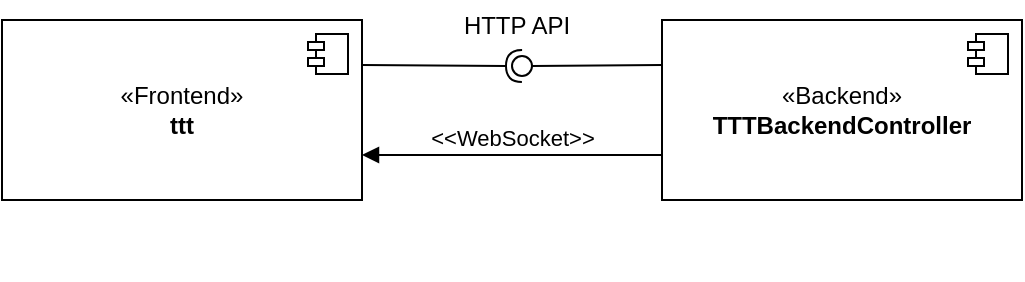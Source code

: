 <mxfile version="28.1.2">
  <diagram name="Page-1" id="hPLFLNCzP9YTUx1bAyO7">
    <mxGraphModel dx="1073" dy="653" grid="1" gridSize="10" guides="1" tooltips="1" connect="1" arrows="1" fold="1" page="1" pageScale="1" pageWidth="1169" pageHeight="827" math="0" shadow="0">
      <root>
        <mxCell id="0" />
        <mxCell id="1" parent="0" />
        <mxCell id="OyBseBu09PJLBTOF5ZKP-1" value="«Frontend»&lt;br&gt;&lt;b&gt;ttt&lt;/b&gt;" style="html=1;dropTarget=0;whiteSpace=wrap;" vertex="1" parent="1">
          <mxGeometry x="60" y="80" width="180" height="90" as="geometry" />
        </mxCell>
        <mxCell id="OyBseBu09PJLBTOF5ZKP-2" value="" style="shape=module;jettyWidth=8;jettyHeight=4;" vertex="1" parent="OyBseBu09PJLBTOF5ZKP-1">
          <mxGeometry x="1" width="20" height="20" relative="1" as="geometry">
            <mxPoint x="-27" y="7" as="offset" />
          </mxGeometry>
        </mxCell>
        <mxCell id="OyBseBu09PJLBTOF5ZKP-3" value="«Backend»&lt;br&gt;&lt;b&gt;TTTBackendController&lt;/b&gt;" style="html=1;dropTarget=0;whiteSpace=wrap;" vertex="1" parent="1">
          <mxGeometry x="390" y="80" width="180" height="90" as="geometry" />
        </mxCell>
        <mxCell id="OyBseBu09PJLBTOF5ZKP-4" value="" style="shape=module;jettyWidth=8;jettyHeight=4;" vertex="1" parent="OyBseBu09PJLBTOF5ZKP-3">
          <mxGeometry x="1" width="20" height="20" relative="1" as="geometry">
            <mxPoint x="-27" y="7" as="offset" />
          </mxGeometry>
        </mxCell>
        <mxCell id="OyBseBu09PJLBTOF5ZKP-5" value="" style="rounded=0;orthogonalLoop=1;jettySize=auto;html=1;endArrow=halfCircle;endFill=0;endSize=6;strokeWidth=1;sketch=0;exitX=1;exitY=0.25;exitDx=0;exitDy=0;" edge="1" parent="1" source="OyBseBu09PJLBTOF5ZKP-1">
          <mxGeometry relative="1" as="geometry">
            <mxPoint x="400" y="235" as="sourcePoint" />
            <mxPoint x="320" y="103" as="targetPoint" />
          </mxGeometry>
        </mxCell>
        <mxCell id="OyBseBu09PJLBTOF5ZKP-6" value="" style="rounded=0;orthogonalLoop=1;jettySize=auto;html=1;endArrow=oval;endFill=0;sketch=0;sourcePerimeterSpacing=0;targetPerimeterSpacing=0;endSize=10;exitX=0;exitY=0.25;exitDx=0;exitDy=0;" edge="1" parent="1" source="OyBseBu09PJLBTOF5ZKP-3">
          <mxGeometry relative="1" as="geometry">
            <mxPoint x="360" y="235" as="sourcePoint" />
            <mxPoint x="320" y="103" as="targetPoint" />
          </mxGeometry>
        </mxCell>
        <mxCell id="OyBseBu09PJLBTOF5ZKP-7" value="" style="ellipse;whiteSpace=wrap;html=1;align=center;aspect=fixed;fillColor=none;strokeColor=none;resizable=0;perimeter=centerPerimeter;rotatable=0;allowArrows=0;points=[];outlineConnect=1;" vertex="1" parent="1">
          <mxGeometry x="375" y="200" width="10" height="10" as="geometry" />
        </mxCell>
        <mxCell id="OyBseBu09PJLBTOF5ZKP-9" value="&amp;lt;&amp;lt;WebSocket&amp;gt;&amp;gt;" style="html=1;verticalAlign=bottom;endArrow=block;curved=0;rounded=0;entryX=1;entryY=0.75;entryDx=0;entryDy=0;exitX=0;exitY=0.75;exitDx=0;exitDy=0;" edge="1" parent="1" source="OyBseBu09PJLBTOF5ZKP-3" target="OyBseBu09PJLBTOF5ZKP-1">
          <mxGeometry width="80" relative="1" as="geometry">
            <mxPoint x="340" y="240" as="sourcePoint" />
            <mxPoint x="420" y="240" as="targetPoint" />
          </mxGeometry>
        </mxCell>
        <mxCell id="OyBseBu09PJLBTOF5ZKP-10" value="&lt;span style=&quot;font-weight: normal;&quot;&gt;HTTP API&lt;/span&gt;" style="text;align=center;fontStyle=1;verticalAlign=middle;spacingLeft=3;spacingRight=3;strokeColor=none;rotatable=0;points=[[0,0.5],[1,0.5]];portConstraint=eastwest;html=1;" vertex="1" parent="1">
          <mxGeometry x="277" y="70" width="80" height="26" as="geometry" />
        </mxCell>
      </root>
    </mxGraphModel>
  </diagram>
</mxfile>

